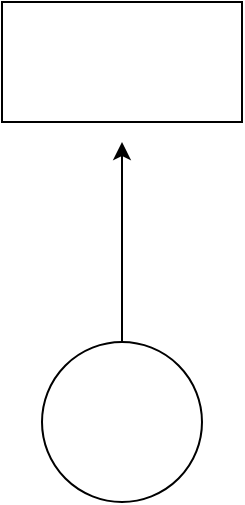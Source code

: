 <mxfile version="20.4.0" type="github">
  <diagram id="qJkjQiQwAqBUVsOAD7gO" name="第 1 页">
    <mxGraphModel dx="868" dy="450" grid="1" gridSize="10" guides="1" tooltips="1" connect="1" arrows="1" fold="1" page="1" pageScale="1" pageWidth="827" pageHeight="1169" math="0" shadow="0">
      <root>
        <mxCell id="0" />
        <mxCell id="1" parent="0" />
        <mxCell id="OaRqKbvJVjpW4cJuNy5g-1" value="" style="rounded=0;whiteSpace=wrap;html=1;" vertex="1" parent="1">
          <mxGeometry x="170" y="160" width="120" height="60" as="geometry" />
        </mxCell>
        <mxCell id="OaRqKbvJVjpW4cJuNy5g-3" style="edgeStyle=orthogonalEdgeStyle;rounded=0;orthogonalLoop=1;jettySize=auto;html=1;" edge="1" parent="1" source="OaRqKbvJVjpW4cJuNy5g-2">
          <mxGeometry relative="1" as="geometry">
            <mxPoint x="230" y="230" as="targetPoint" />
          </mxGeometry>
        </mxCell>
        <mxCell id="OaRqKbvJVjpW4cJuNy5g-2" value="" style="ellipse;whiteSpace=wrap;html=1;aspect=fixed;" vertex="1" parent="1">
          <mxGeometry x="190" y="330" width="80" height="80" as="geometry" />
        </mxCell>
      </root>
    </mxGraphModel>
  </diagram>
</mxfile>
